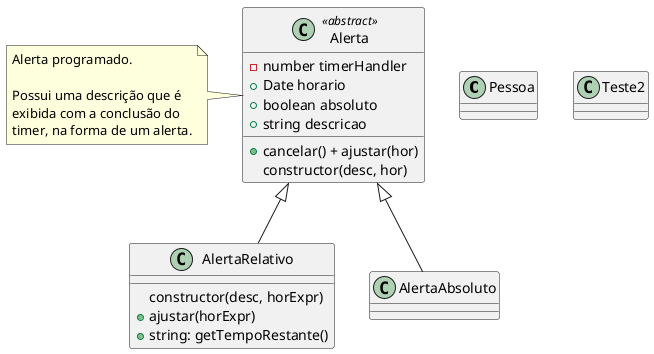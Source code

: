 @startuml "Classes"

top to bottom direction

class Pessoa {
}

class Alerta <<abstract>> {
  - number timerHandler
  + Date horario
  + boolean absoluto
  + string descricao
  + cancelar() + ajustar(hor)
  constructor(desc, hor)
}
note left of Alerta : Alerta programado.\n\nPossui uma descrição que é\nexibida com a conclusão do\ntimer, na forma de um alerta.

class AlertaRelativo {
  constructor(desc, horExpr)
  + ajustar(horExpr)
  + string: getTempoRestante()
}

class Teste2 {
}

Alerta <|-- AlertaRelativo
Alerta <|-- AlertaAbsoluto

@enduml
